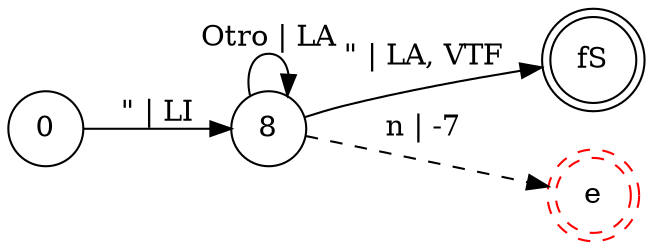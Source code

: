 digraph DFA {
    rankdir = LR;
    node [shape = circle;];
    fS [shape = doublecircle;];
    eS [shape = doublecircle;style = dashed;color = red;label = "e";];
    
    0 -> 8 [label = "\" | LI";];
    8 -> 8 [label = "Otro | LA";];
    8 -> fS [label = "\" | LA, VTF";];
    8 -> eS [label = "n | -7"; style = dashed;];
}